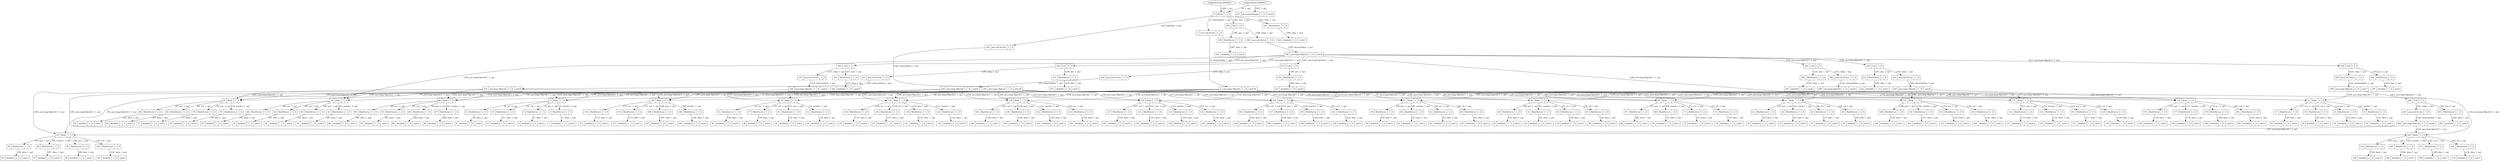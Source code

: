 digraph G {
{ rank = sink; }

"rootJavaFrame-200000-1" [shape=ellipse, label="rootJavaFrame-200000-1"];
"rootJavaFrame-200000-1" [shape=ellipse, label="rootJavaFrame-200000-1"];
"rootJavaFrame-200000-0" [shape=ellipse, label="rootJavaFrame-200000-0"];
n_0 [shape=record, label="0 | BTree | 1 | S"];
n_227 [shape=record, label="227 | java.lang.String[] | 1 | S | card-0"];
n_1 [shape=record, label="1 | java.util.Vector | 1 | S"];
n_183 [shape=record, label="183 | java.util.Vector | 1 | S"];
n_185 [shape=record, label="185 | Cell | 1 | S"];
n_225 [shape=record, label="225 | MathVector | 1 | S"];
n_2 [shape=record, label="2 | java.lang.Object[] | 1 | S | card-20"];
n_184 [shape=record, label="184 | java.lang.Object[] | 1 | S | card-20"];
n_186 [shape=record, label="186 | MathVector | 1 | S"];
n_188 [shape=record, label="188 | java.util.Vector | 1 | S"];
n_226 [shape=record, label="226 | double[] | 1 | S | card-3"];
n_3 [shape=record, label="3 | Body | 1 | S"];
n_12 [shape=record, label="12 | Body | 1 | S"];
n_21 [shape=record, label="21 | Body | 1 | S"];
n_30 [shape=record, label="30 | Body | 1 | S"];
n_39 [shape=record, label="39 | Body | 1 | S"];
n_48 [shape=record, label="48 | Body | 1 | S"];
n_57 [shape=record, label="57 | Body | 1 | S"];
n_66 [shape=record, label="66 | Body | 1 | S"];
n_75 [shape=record, label="75 | Body | 1 | S"];
n_84 [shape=record, label="84 | Body | 1 | S"];
n_93 [shape=record, label="93 | Body | 1 | S"];
n_102 [shape=record, label="102 | Body | 1 | S"];
n_111 [shape=record, label="111 | Body | 1 | S"];
n_120 [shape=record, label="120 | Body | 1 | S"];
n_129 [shape=record, label="129 | Body | 1 | S"];
n_138 [shape=record, label="138 | Body | 1 | S"];
n_147 [shape=record, label="147 | Body | 1 | S"];
n_156 [shape=record, label="156 | Body | 1 | S"];
n_165 [shape=record, label="165 | Body | 1 | S"];
n_174 [shape=record, label="174 | Body | 1 | S"];
n_187 [shape=record, label="187 | double[] | 1 | S | card-3"];
n_189 [shape=record, label="189 | java.lang.Object[] | 1 | S | card-8"];
n_4 [shape=record, label="4 | MathVector | 1 | S"];
n_6 [shape=record, label="6 | MathVector | 1 | S"];
n_8 [shape=record, label="8 | MathVector | 1 | S"];
n_10 [shape=record, label="10 | MathVector | 1 | S"];
n_13 [shape=record, label="13 | MathVector | 1 | S"];
n_15 [shape=record, label="15 | MathVector | 1 | S"];
n_17 [shape=record, label="17 | MathVector | 1 | S"];
n_19 [shape=record, label="19 | MathVector | 1 | S"];
n_22 [shape=record, label="22 | MathVector | 1 | S"];
n_24 [shape=record, label="24 | MathVector | 1 | S"];
n_26 [shape=record, label="26 | MathVector | 1 | S"];
n_28 [shape=record, label="28 | MathVector | 1 | S"];
n_31 [shape=record, label="31 | MathVector | 1 | S"];
n_33 [shape=record, label="33 | MathVector | 1 | S"];
n_35 [shape=record, label="35 | MathVector | 1 | S"];
n_37 [shape=record, label="37 | MathVector | 1 | S"];
n_40 [shape=record, label="40 | MathVector | 1 | S"];
n_42 [shape=record, label="42 | MathVector | 1 | S"];
n_44 [shape=record, label="44 | MathVector | 1 | S"];
n_46 [shape=record, label="46 | MathVector | 1 | S"];
n_49 [shape=record, label="49 | MathVector | 1 | S"];
n_51 [shape=record, label="51 | MathVector | 1 | S"];
n_53 [shape=record, label="53 | MathVector | 1 | S"];
n_55 [shape=record, label="55 | MathVector | 1 | S"];
n_58 [shape=record, label="58 | MathVector | 1 | S"];
n_60 [shape=record, label="60 | MathVector | 1 | S"];
n_62 [shape=record, label="62 | MathVector | 1 | S"];
n_64 [shape=record, label="64 | MathVector | 1 | S"];
n_67 [shape=record, label="67 | MathVector | 1 | S"];
n_69 [shape=record, label="69 | MathVector | 1 | S"];
n_71 [shape=record, label="71 | MathVector | 1 | S"];
n_73 [shape=record, label="73 | MathVector | 1 | S"];
n_76 [shape=record, label="76 | MathVector | 1 | S"];
n_78 [shape=record, label="78 | MathVector | 1 | S"];
n_80 [shape=record, label="80 | MathVector | 1 | S"];
n_82 [shape=record, label="82 | MathVector | 1 | S"];
n_85 [shape=record, label="85 | MathVector | 1 | S"];
n_87 [shape=record, label="87 | MathVector | 1 | S"];
n_89 [shape=record, label="89 | MathVector | 1 | S"];
n_91 [shape=record, label="91 | MathVector | 1 | S"];
n_94 [shape=record, label="94 | MathVector | 1 | S"];
n_96 [shape=record, label="96 | MathVector | 1 | S"];
n_98 [shape=record, label="98 | MathVector | 1 | S"];
n_100 [shape=record, label="100 | MathVector | 1 | S"];
n_103 [shape=record, label="103 | MathVector | 1 | S"];
n_105 [shape=record, label="105 | MathVector | 1 | S"];
n_107 [shape=record, label="107 | MathVector | 1 | S"];
n_109 [shape=record, label="109 | MathVector | 1 | S"];
n_112 [shape=record, label="112 | MathVector | 1 | S"];
n_114 [shape=record, label="114 | MathVector | 1 | S"];
n_116 [shape=record, label="116 | MathVector | 1 | S"];
n_118 [shape=record, label="118 | MathVector | 1 | S"];
n_121 [shape=record, label="121 | MathVector | 1 | S"];
n_123 [shape=record, label="123 | MathVector | 1 | S"];
n_125 [shape=record, label="125 | MathVector | 1 | S"];
n_127 [shape=record, label="127 | MathVector | 1 | S"];
n_130 [shape=record, label="130 | MathVector | 1 | S"];
n_132 [shape=record, label="132 | MathVector | 1 | S"];
n_134 [shape=record, label="134 | MathVector | 1 | S"];
n_136 [shape=record, label="136 | MathVector | 1 | S"];
n_139 [shape=record, label="139 | MathVector | 1 | S"];
n_141 [shape=record, label="141 | MathVector | 1 | S"];
n_143 [shape=record, label="143 | MathVector | 1 | S"];
n_145 [shape=record, label="145 | MathVector | 1 | S"];
n_148 [shape=record, label="148 | MathVector | 1 | S"];
n_150 [shape=record, label="150 | MathVector | 1 | S"];
n_152 [shape=record, label="152 | MathVector | 1 | S"];
n_154 [shape=record, label="154 | MathVector | 1 | S"];
n_157 [shape=record, label="157 | MathVector | 1 | S"];
n_159 [shape=record, label="159 | MathVector | 1 | S"];
n_161 [shape=record, label="161 | MathVector | 1 | S"];
n_163 [shape=record, label="163 | MathVector | 1 | S"];
n_166 [shape=record, label="166 | MathVector | 1 | S"];
n_168 [shape=record, label="168 | MathVector | 1 | S"];
n_170 [shape=record, label="170 | MathVector | 1 | S"];
n_172 [shape=record, label="172 | MathVector | 1 | S"];
n_175 [shape=record, label="175 | MathVector | 1 | S"];
n_177 [shape=record, label="177 | MathVector | 1 | S"];
n_179 [shape=record, label="179 | MathVector | 1 | S"];
n_181 [shape=record, label="181 | MathVector | 1 | S"];
n_190 [shape=record, label="190 | Cell | 1 | S"];
n_195 [shape=record, label="195 | Cell | 1 | S"];
n_205 [shape=record, label="205 | Cell | 1 | S"];
n_210 [shape=record, label="210 | Cell | 1 | S"];
n_215 [shape=record, label="215 | Cell | 1 | S"];
n_220 [shape=record, label="220 | Cell | 1 | S"];
n_5 [shape=record, label="5 | double[] | 1 | S | card-3"];
n_7 [shape=record, label="7 | double[] | 1 | S | card-3"];
n_9 [shape=record, label="9 | double[] | 1 | S | card-3"];
n_11 [shape=record, label="11 | double[] | 1 | S | card-3"];
n_14 [shape=record, label="14 | double[] | 1 | S | card-3"];
n_16 [shape=record, label="16 | double[] | 1 | S | card-3"];
n_18 [shape=record, label="18 | double[] | 1 | S | card-3"];
n_20 [shape=record, label="20 | double[] | 1 | S | card-3"];
n_23 [shape=record, label="23 | double[] | 1 | S | card-3"];
n_25 [shape=record, label="25 | double[] | 1 | S | card-3"];
n_27 [shape=record, label="27 | double[] | 1 | S | card-3"];
n_29 [shape=record, label="29 | double[] | 1 | S | card-3"];
n_32 [shape=record, label="32 | double[] | 1 | S | card-3"];
n_34 [shape=record, label="34 | double[] | 1 | S | card-3"];
n_36 [shape=record, label="36 | double[] | 1 | S | card-3"];
n_38 [shape=record, label="38 | double[] | 1 | S | card-3"];
n_41 [shape=record, label="41 | double[] | 1 | S | card-3"];
n_43 [shape=record, label="43 | double[] | 1 | S | card-3"];
n_45 [shape=record, label="45 | double[] | 1 | S | card-3"];
n_47 [shape=record, label="47 | double[] | 1 | S | card-3"];
n_50 [shape=record, label="50 | double[] | 1 | S | card-3"];
n_52 [shape=record, label="52 | double[] | 1 | S | card-3"];
n_54 [shape=record, label="54 | double[] | 1 | S | card-3"];
n_56 [shape=record, label="56 | double[] | 1 | S | card-3"];
n_59 [shape=record, label="59 | double[] | 1 | S | card-3"];
n_61 [shape=record, label="61 | double[] | 1 | S | card-3"];
n_63 [shape=record, label="63 | double[] | 1 | S | card-3"];
n_65 [shape=record, label="65 | double[] | 1 | S | card-3"];
n_68 [shape=record, label="68 | double[] | 1 | S | card-3"];
n_70 [shape=record, label="70 | double[] | 1 | S | card-3"];
n_72 [shape=record, label="72 | double[] | 1 | S | card-3"];
n_74 [shape=record, label="74 | double[] | 1 | S | card-3"];
n_77 [shape=record, label="77 | double[] | 1 | S | card-3"];
n_79 [shape=record, label="79 | double[] | 1 | S | card-3"];
n_81 [shape=record, label="81 | double[] | 1 | S | card-3"];
n_83 [shape=record, label="83 | double[] | 1 | S | card-3"];
n_86 [shape=record, label="86 | double[] | 1 | S | card-3"];
n_88 [shape=record, label="88 | double[] | 1 | S | card-3"];
n_90 [shape=record, label="90 | double[] | 1 | S | card-3"];
n_92 [shape=record, label="92 | double[] | 1 | S | card-3"];
n_95 [shape=record, label="95 | double[] | 1 | S | card-3"];
n_97 [shape=record, label="97 | double[] | 1 | S | card-3"];
n_99 [shape=record, label="99 | double[] | 1 | S | card-3"];
n_101 [shape=record, label="101 | double[] | 1 | S | card-3"];
n_104 [shape=record, label="104 | double[] | 1 | S | card-3"];
n_106 [shape=record, label="106 | double[] | 1 | S | card-3"];
n_108 [shape=record, label="108 | double[] | 1 | S | card-3"];
n_110 [shape=record, label="110 | double[] | 1 | S | card-3"];
n_113 [shape=record, label="113 | double[] | 1 | S | card-3"];
n_115 [shape=record, label="115 | double[] | 1 | S | card-3"];
n_117 [shape=record, label="117 | double[] | 1 | S | card-3"];
n_119 [shape=record, label="119 | double[] | 1 | S | card-3"];
n_122 [shape=record, label="122 | double[] | 1 | S | card-3"];
n_124 [shape=record, label="124 | double[] | 1 | S | card-3"];
n_126 [shape=record, label="126 | double[] | 1 | S | card-3"];
n_128 [shape=record, label="128 | double[] | 1 | S | card-3"];
n_131 [shape=record, label="131 | double[] | 1 | S | card-3"];
n_133 [shape=record, label="133 | double[] | 1 | S | card-3"];
n_135 [shape=record, label="135 | double[] | 1 | S | card-3"];
n_137 [shape=record, label="137 | double[] | 1 | S | card-3"];
n_140 [shape=record, label="140 | double[] | 1 | S | card-3"];
n_142 [shape=record, label="142 | double[] | 1 | S | card-3"];
n_144 [shape=record, label="144 | double[] | 1 | S | card-3"];
n_146 [shape=record, label="146 | double[] | 1 | S | card-3"];
n_149 [shape=record, label="149 | double[] | 1 | S | card-3"];
n_151 [shape=record, label="151 | double[] | 1 | S | card-3"];
n_153 [shape=record, label="153 | double[] | 1 | S | card-3"];
n_155 [shape=record, label="155 | double[] | 1 | S | card-3"];
n_158 [shape=record, label="158 | double[] | 1 | S | card-3"];
n_160 [shape=record, label="160 | double[] | 1 | S | card-3"];
n_162 [shape=record, label="162 | double[] | 1 | S | card-3"];
n_164 [shape=record, label="164 | double[] | 1 | S | card-3"];
n_167 [shape=record, label="167 | double[] | 1 | S | card-3"];
n_169 [shape=record, label="169 | double[] | 1 | S | card-3"];
n_171 [shape=record, label="171 | double[] | 1 | S | card-3"];
n_173 [shape=record, label="173 | double[] | 1 | S | card-3"];
n_176 [shape=record, label="176 | double[] | 1 | S | card-3"];
n_178 [shape=record, label="178 | double[] | 1 | S | card-3"];
n_180 [shape=record, label="180 | double[] | 1 | S | card-3"];
n_182 [shape=record, label="182 | double[] | 1 | S | card-3"];
n_191 [shape=record, label="191 | MathVector | 1 | S"];
n_193 [shape=record, label="193 | java.util.Vector | 1 | S"];
n_196 [shape=record, label="196 | MathVector | 1 | S"];
n_198 [shape=record, label="198 | java.util.Vector | 1 | S"];
n_206 [shape=record, label="206 | MathVector | 1 | S"];
n_208 [shape=record, label="208 | java.util.Vector | 1 | S"];
n_211 [shape=record, label="211 | MathVector | 1 | S"];
n_213 [shape=record, label="213 | java.util.Vector | 1 | S"];
n_216 [shape=record, label="216 | MathVector | 1 | S"];
n_218 [shape=record, label="218 | java.util.Vector | 1 | S"];
n_221 [shape=record, label="221 | MathVector | 1 | S"];
n_223 [shape=record, label="223 | java.util.Vector | 1 | S"];
n_192 [shape=record, label="192 | double[] | 1 | S | card-3"];
n_194 [shape=record, label="194 | java.lang.Object[] | 1 | S | card-4"];
n_197 [shape=record, label="197 | double[] | 1 | S | card-3"];
n_199 [shape=record, label="199 | java.lang.Object[] | 1 | S | card-7"];
n_207 [shape=record, label="207 | double[] | 1 | S | card-3"];
n_209 [shape=record, label="209 | java.lang.Object[] | 1 | S | card-4"];
n_212 [shape=record, label="212 | double[] | 1 | S | card-3"];
n_214 [shape=record, label="214 | java.lang.Object[] | 1 | S | card-8"];
n_217 [shape=record, label="217 | double[] | 1 | S | card-3"];
n_219 [shape=record, label="219 | java.lang.Object[] | 1 | S | card-8"];
n_222 [shape=record, label="222 | double[] | 1 | S | card-3"];
n_224 [shape=record, label="224 | java.lang.Object[] | 1 | S | card-8"];
n_200 [shape=record, label="200 | Cell | 1 | S"];
n_201 [shape=record, label="201 | MathVector | 1 | S"];
n_203 [shape=record, label="203 | java.util.Vector | 1 | S"];
n_202 [shape=record, label="202 | double[] | 1 | S | card-3"];
n_204 [shape=record, label="204 | java.lang.Object[] | 1 | S | card-8"];
"rootJavaFrame-200000-1" -> n_0 [style=solid, label="{0, 1, np}"];
"rootJavaFrame-200000-1" -> n_227 [style=solid, label="{267, 1, np}"];
"rootJavaFrame-200000-0" -> n_0 [style=solid, label="{268, 1, np}"];
n_0 -> n_1 [style=solid, label="{1, bodyTabRev, 1, np}"];
n_0 -> n_183 [style=solid, label="{183, bodyTab, 1, np}"];
n_0 -> n_185 [style=solid, label="{205, root, 1, np}"];
n_0 -> n_225 [style=solid, label="{265, rmin, 1, np}"];
n_1 -> n_2 [style=solid, label="{2, elementData, 1, np}"];
n_183 -> n_184 [style=solid, label="{184, elementData, 1, np}"];
n_185 -> n_186 [style=solid, label="{206, pos, 1, np}"];
n_185 -> n_188 [style=solid, label="{208, subp, 1, np}"];
n_225 -> n_226 [style=solid, label="{266, data, 1, np}"];
n_2 -> n_3 [style=solid, label="{3, java.lang.Object[]-?, 1, np}"];
n_2 -> n_12 [style=solid, label="{12, java.lang.Object[]-?, 1, np}"];
n_2 -> n_21 [style=solid, label="{21, java.lang.Object[]-?, 1, np}"];
n_2 -> n_30 [style=solid, label="{30, java.lang.Object[]-?, 1, np}"];
n_2 -> n_39 [style=solid, label="{39, java.lang.Object[]-?, 1, np}"];
n_2 -> n_48 [style=solid, label="{48, java.lang.Object[]-?, 1, np}"];
n_2 -> n_57 [style=solid, label="{57, java.lang.Object[]-?, 1, np}"];
n_2 -> n_66 [style=solid, label="{66, java.lang.Object[]-?, 1, np}"];
n_2 -> n_75 [style=solid, label="{75, java.lang.Object[]-?, 1, np}"];
n_2 -> n_84 [style=solid, label="{84, java.lang.Object[]-?, 1, np}"];
n_2 -> n_93 [style=solid, label="{93, java.lang.Object[]-?, 1, np}"];
n_2 -> n_102 [style=solid, label="{102, java.lang.Object[]-?, 1, np}"];
n_2 -> n_111 [style=solid, label="{111, java.lang.Object[]-?, 1, np}"];
n_2 -> n_120 [style=solid, label="{120, java.lang.Object[]-?, 1, np}"];
n_2 -> n_129 [style=solid, label="{129, java.lang.Object[]-?, 1, np}"];
n_2 -> n_138 [style=solid, label="{138, java.lang.Object[]-?, 1, np}"];
n_2 -> n_147 [style=solid, label="{147, java.lang.Object[]-?, 1, np}"];
n_2 -> n_156 [style=solid, label="{156, java.lang.Object[]-?, 1, np}"];
n_2 -> n_165 [style=solid, label="{165, java.lang.Object[]-?, 1, np}"];
n_2 -> n_174 [style=solid, label="{174, java.lang.Object[]-?, 1, np}"];
n_184 -> n_3 [style=solid, label="{185, java.lang.Object[]-?, 1, np}"];
n_184 -> n_12 [style=solid, label="{186, java.lang.Object[]-?, 1, np}"];
n_184 -> n_21 [style=solid, label="{187, java.lang.Object[]-?, 1, np}"];
n_184 -> n_30 [style=solid, label="{188, java.lang.Object[]-?, 1, np}"];
n_184 -> n_39 [style=solid, label="{189, java.lang.Object[]-?, 1, np}"];
n_184 -> n_48 [style=solid, label="{190, java.lang.Object[]-?, 1, np}"];
n_184 -> n_57 [style=solid, label="{191, java.lang.Object[]-?, 1, np}"];
n_184 -> n_66 [style=solid, label="{192, java.lang.Object[]-?, 1, np}"];
n_184 -> n_75 [style=solid, label="{193, java.lang.Object[]-?, 1, np}"];
n_184 -> n_84 [style=solid, label="{194, java.lang.Object[]-?, 1, np}"];
n_184 -> n_93 [style=solid, label="{195, java.lang.Object[]-?, 1, np}"];
n_184 -> n_102 [style=solid, label="{196, java.lang.Object[]-?, 1, np}"];
n_184 -> n_111 [style=solid, label="{197, java.lang.Object[]-?, 1, np}"];
n_184 -> n_120 [style=solid, label="{198, java.lang.Object[]-?, 1, np}"];
n_184 -> n_129 [style=solid, label="{199, java.lang.Object[]-?, 1, np}"];
n_184 -> n_138 [style=solid, label="{200, java.lang.Object[]-?, 1, np}"];
n_184 -> n_147 [style=solid, label="{201, java.lang.Object[]-?, 1, np}"];
n_184 -> n_156 [style=solid, label="{202, java.lang.Object[]-?, 1, np}"];
n_184 -> n_165 [style=solid, label="{203, java.lang.Object[]-?, 1, np}"];
n_184 -> n_174 [style=solid, label="{204, java.lang.Object[]-?, 1, np}"];
n_186 -> n_187 [style=solid, label="{207, data, 1, np}"];
n_188 -> n_189 [style=solid, label="{209, elementData, 1, np}"];
n_3 -> n_4 [style=solid, label="{4, pos, 1, np}"];
n_3 -> n_6 [style=solid, label="{6, newAcc, 1, np}"];
n_3 -> n_8 [style=solid, label="{8, acc, 1, np}"];
n_3 -> n_10 [style=solid, label="{10, vel, 1, np}"];
n_12 -> n_13 [style=solid, label="{13, pos, 1, np}"];
n_12 -> n_15 [style=solid, label="{15, newAcc, 1, np}"];
n_12 -> n_17 [style=solid, label="{17, acc, 1, np}"];
n_12 -> n_19 [style=solid, label="{19, vel, 1, np}"];
n_21 -> n_22 [style=solid, label="{22, pos, 1, np}"];
n_21 -> n_24 [style=solid, label="{24, newAcc, 1, np}"];
n_21 -> n_26 [style=solid, label="{26, acc, 1, np}"];
n_21 -> n_28 [style=solid, label="{28, vel, 1, np}"];
n_30 -> n_31 [style=solid, label="{31, pos, 1, np}"];
n_30 -> n_33 [style=solid, label="{33, newAcc, 1, np}"];
n_30 -> n_35 [style=solid, label="{35, acc, 1, np}"];
n_30 -> n_37 [style=solid, label="{37, vel, 1, np}"];
n_39 -> n_40 [style=solid, label="{40, pos, 1, np}"];
n_39 -> n_42 [style=solid, label="{42, newAcc, 1, np}"];
n_39 -> n_44 [style=solid, label="{44, acc, 1, np}"];
n_39 -> n_46 [style=solid, label="{46, vel, 1, np}"];
n_48 -> n_49 [style=solid, label="{49, pos, 1, np}"];
n_48 -> n_51 [style=solid, label="{51, newAcc, 1, np}"];
n_48 -> n_53 [style=solid, label="{53, acc, 1, np}"];
n_48 -> n_55 [style=solid, label="{55, vel, 1, np}"];
n_57 -> n_58 [style=solid, label="{58, pos, 1, np}"];
n_57 -> n_60 [style=solid, label="{60, newAcc, 1, np}"];
n_57 -> n_62 [style=solid, label="{62, acc, 1, np}"];
n_57 -> n_64 [style=solid, label="{64, vel, 1, np}"];
n_66 -> n_67 [style=solid, label="{67, pos, 1, np}"];
n_66 -> n_69 [style=solid, label="{69, newAcc, 1, np}"];
n_66 -> n_71 [style=solid, label="{71, acc, 1, np}"];
n_66 -> n_73 [style=solid, label="{73, vel, 1, np}"];
n_75 -> n_76 [style=solid, label="{76, pos, 1, np}"];
n_75 -> n_78 [style=solid, label="{78, newAcc, 1, np}"];
n_75 -> n_80 [style=solid, label="{80, acc, 1, np}"];
n_75 -> n_82 [style=solid, label="{82, vel, 1, np}"];
n_84 -> n_85 [style=solid, label="{85, pos, 1, np}"];
n_84 -> n_87 [style=solid, label="{87, newAcc, 1, np}"];
n_84 -> n_89 [style=solid, label="{89, acc, 1, np}"];
n_84 -> n_91 [style=solid, label="{91, vel, 1, np}"];
n_93 -> n_94 [style=solid, label="{94, pos, 1, np}"];
n_93 -> n_96 [style=solid, label="{96, newAcc, 1, np}"];
n_93 -> n_98 [style=solid, label="{98, acc, 1, np}"];
n_93 -> n_100 [style=solid, label="{100, vel, 1, np}"];
n_102 -> n_103 [style=solid, label="{103, pos, 1, np}"];
n_102 -> n_105 [style=solid, label="{105, newAcc, 1, np}"];
n_102 -> n_107 [style=solid, label="{107, acc, 1, np}"];
n_102 -> n_109 [style=solid, label="{109, vel, 1, np}"];
n_111 -> n_112 [style=solid, label="{112, pos, 1, np}"];
n_111 -> n_114 [style=solid, label="{114, newAcc, 1, np}"];
n_111 -> n_116 [style=solid, label="{116, acc, 1, np}"];
n_111 -> n_118 [style=solid, label="{118, vel, 1, np}"];
n_120 -> n_121 [style=solid, label="{121, pos, 1, np}"];
n_120 -> n_123 [style=solid, label="{123, newAcc, 1, np}"];
n_120 -> n_125 [style=solid, label="{125, acc, 1, np}"];
n_120 -> n_127 [style=solid, label="{127, vel, 1, np}"];
n_129 -> n_130 [style=solid, label="{130, pos, 1, np}"];
n_129 -> n_132 [style=solid, label="{132, newAcc, 1, np}"];
n_129 -> n_134 [style=solid, label="{134, acc, 1, np}"];
n_129 -> n_136 [style=solid, label="{136, vel, 1, np}"];
n_138 -> n_139 [style=solid, label="{139, pos, 1, np}"];
n_138 -> n_141 [style=solid, label="{141, newAcc, 1, np}"];
n_138 -> n_143 [style=solid, label="{143, acc, 1, np}"];
n_138 -> n_145 [style=solid, label="{145, vel, 1, np}"];
n_147 -> n_148 [style=solid, label="{148, pos, 1, np}"];
n_147 -> n_150 [style=solid, label="{150, newAcc, 1, np}"];
n_147 -> n_152 [style=solid, label="{152, acc, 1, np}"];
n_147 -> n_154 [style=solid, label="{154, vel, 1, np}"];
n_156 -> n_157 [style=solid, label="{157, pos, 1, np}"];
n_156 -> n_159 [style=solid, label="{159, newAcc, 1, np}"];
n_156 -> n_161 [style=solid, label="{161, acc, 1, np}"];
n_156 -> n_163 [style=solid, label="{163, vel, 1, np}"];
n_165 -> n_166 [style=solid, label="{166, pos, 1, np}"];
n_165 -> n_168 [style=solid, label="{168, newAcc, 1, np}"];
n_165 -> n_170 [style=solid, label="{170, acc, 1, np}"];
n_165 -> n_172 [style=solid, label="{172, vel, 1, np}"];
n_174 -> n_175 [style=solid, label="{175, pos, 1, np}"];
n_174 -> n_177 [style=solid, label="{177, newAcc, 1, np}"];
n_174 -> n_179 [style=solid, label="{179, acc, 1, np}"];
n_174 -> n_181 [style=solid, label="{181, vel, 1, np}"];
n_189 -> n_190 [style=solid, label="{210, java.lang.Object[]-?, 1, np}"];
n_189 -> n_195 [style=solid, label="{217, java.lang.Object[]-?, 1, np}"];
n_189 -> n_205 [style=solid, label="{230, java.lang.Object[]-?, 1, np}"];
n_189 -> n_210 [style=solid, label="{237, java.lang.Object[]-?, 1, np}"];
n_189 -> n_39 [style=solid, label="{245, java.lang.Object[]-?, 1, np}"];
n_189 -> n_21 [style=solid, label="{246, java.lang.Object[]-?, 1, np}"];
n_189 -> n_215 [style=solid, label="{247, java.lang.Object[]-?, 1, np}"];
n_189 -> n_220 [style=solid, label="{256, java.lang.Object[]-?, 1, np}"];
n_4 -> n_5 [style=solid, label="{5, data, 1, np}"];
n_6 -> n_7 [style=solid, label="{7, data, 1, np}"];
n_8 -> n_9 [style=solid, label="{9, data, 1, np}"];
n_10 -> n_11 [style=solid, label="{11, data, 1, np}"];
n_13 -> n_14 [style=solid, label="{14, data, 1, np}"];
n_15 -> n_16 [style=solid, label="{16, data, 1, np}"];
n_17 -> n_18 [style=solid, label="{18, data, 1, np}"];
n_19 -> n_20 [style=solid, label="{20, data, 1, np}"];
n_22 -> n_23 [style=solid, label="{23, data, 1, np}"];
n_24 -> n_25 [style=solid, label="{25, data, 1, np}"];
n_26 -> n_27 [style=solid, label="{27, data, 1, np}"];
n_28 -> n_29 [style=solid, label="{29, data, 1, np}"];
n_31 -> n_32 [style=solid, label="{32, data, 1, np}"];
n_33 -> n_34 [style=solid, label="{34, data, 1, np}"];
n_35 -> n_36 [style=solid, label="{36, data, 1, np}"];
n_37 -> n_38 [style=solid, label="{38, data, 1, np}"];
n_40 -> n_41 [style=solid, label="{41, data, 1, np}"];
n_42 -> n_43 [style=solid, label="{43, data, 1, np}"];
n_44 -> n_45 [style=solid, label="{45, data, 1, np}"];
n_46 -> n_47 [style=solid, label="{47, data, 1, np}"];
n_49 -> n_50 [style=solid, label="{50, data, 1, np}"];
n_51 -> n_52 [style=solid, label="{52, data, 1, np}"];
n_53 -> n_54 [style=solid, label="{54, data, 1, np}"];
n_55 -> n_56 [style=solid, label="{56, data, 1, np}"];
n_58 -> n_59 [style=solid, label="{59, data, 1, np}"];
n_60 -> n_61 [style=solid, label="{61, data, 1, np}"];
n_62 -> n_63 [style=solid, label="{63, data, 1, np}"];
n_64 -> n_65 [style=solid, label="{65, data, 1, np}"];
n_67 -> n_68 [style=solid, label="{68, data, 1, np}"];
n_69 -> n_70 [style=solid, label="{70, data, 1, np}"];
n_71 -> n_72 [style=solid, label="{72, data, 1, np}"];
n_73 -> n_74 [style=solid, label="{74, data, 1, np}"];
n_76 -> n_77 [style=solid, label="{77, data, 1, np}"];
n_78 -> n_79 [style=solid, label="{79, data, 1, np}"];
n_80 -> n_81 [style=solid, label="{81, data, 1, np}"];
n_82 -> n_83 [style=solid, label="{83, data, 1, np}"];
n_85 -> n_86 [style=solid, label="{86, data, 1, np}"];
n_87 -> n_88 [style=solid, label="{88, data, 1, np}"];
n_89 -> n_90 [style=solid, label="{90, data, 1, np}"];
n_91 -> n_92 [style=solid, label="{92, data, 1, np}"];
n_94 -> n_95 [style=solid, label="{95, data, 1, np}"];
n_96 -> n_97 [style=solid, label="{97, data, 1, np}"];
n_98 -> n_99 [style=solid, label="{99, data, 1, np}"];
n_100 -> n_101 [style=solid, label="{101, data, 1, np}"];
n_103 -> n_104 [style=solid, label="{104, data, 1, np}"];
n_105 -> n_106 [style=solid, label="{106, data, 1, np}"];
n_107 -> n_108 [style=solid, label="{108, data, 1, np}"];
n_109 -> n_110 [style=solid, label="{110, data, 1, np}"];
n_112 -> n_113 [style=solid, label="{113, data, 1, np}"];
n_114 -> n_115 [style=solid, label="{115, data, 1, np}"];
n_116 -> n_117 [style=solid, label="{117, data, 1, np}"];
n_118 -> n_119 [style=solid, label="{119, data, 1, np}"];
n_121 -> n_122 [style=solid, label="{122, data, 1, np}"];
n_123 -> n_124 [style=solid, label="{124, data, 1, np}"];
n_125 -> n_126 [style=solid, label="{126, data, 1, np}"];
n_127 -> n_128 [style=solid, label="{128, data, 1, np}"];
n_130 -> n_131 [style=solid, label="{131, data, 1, np}"];
n_132 -> n_133 [style=solid, label="{133, data, 1, np}"];
n_134 -> n_135 [style=solid, label="{135, data, 1, np}"];
n_136 -> n_137 [style=solid, label="{137, data, 1, np}"];
n_139 -> n_140 [style=solid, label="{140, data, 1, np}"];
n_141 -> n_142 [style=solid, label="{142, data, 1, np}"];
n_143 -> n_144 [style=solid, label="{144, data, 1, np}"];
n_145 -> n_146 [style=solid, label="{146, data, 1, np}"];
n_148 -> n_149 [style=solid, label="{149, data, 1, np}"];
n_150 -> n_151 [style=solid, label="{151, data, 1, np}"];
n_152 -> n_153 [style=solid, label="{153, data, 1, np}"];
n_154 -> n_155 [style=solid, label="{155, data, 1, np}"];
n_157 -> n_158 [style=solid, label="{158, data, 1, np}"];
n_159 -> n_160 [style=solid, label="{160, data, 1, np}"];
n_161 -> n_162 [style=solid, label="{162, data, 1, np}"];
n_163 -> n_164 [style=solid, label="{164, data, 1, np}"];
n_166 -> n_167 [style=solid, label="{167, data, 1, np}"];
n_168 -> n_169 [style=solid, label="{169, data, 1, np}"];
n_170 -> n_171 [style=solid, label="{171, data, 1, np}"];
n_172 -> n_173 [style=solid, label="{173, data, 1, np}"];
n_175 -> n_176 [style=solid, label="{176, data, 1, np}"];
n_177 -> n_178 [style=solid, label="{178, data, 1, np}"];
n_179 -> n_180 [style=solid, label="{180, data, 1, np}"];
n_181 -> n_182 [style=solid, label="{182, data, 1, np}"];
n_190 -> n_191 [style=solid, label="{211, pos, 1, np}"];
n_190 -> n_193 [style=solid, label="{213, subp, 1, np}"];
n_195 -> n_196 [style=solid, label="{218, pos, 1, np}"];
n_195 -> n_198 [style=solid, label="{220, subp, 1, np}"];
n_205 -> n_206 [style=solid, label="{231, pos, 1, np}"];
n_205 -> n_208 [style=solid, label="{233, subp, 1, np}"];
n_210 -> n_211 [style=solid, label="{238, pos, 1, np}"];
n_210 -> n_213 [style=solid, label="{240, subp, 1, np}"];
n_215 -> n_216 [style=solid, label="{248, pos, 1, np}"];
n_215 -> n_218 [style=solid, label="{250, subp, 1, np}"];
n_220 -> n_221 [style=solid, label="{257, pos, 1, np}"];
n_220 -> n_223 [style=solid, label="{259, subp, 1, np}"];
n_191 -> n_192 [style=solid, label="{212, data, 1, np}"];
n_193 -> n_194 [style=solid, label="{214, elementData, 1, np}"];
n_196 -> n_197 [style=solid, label="{219, data, 1, np}"];
n_198 -> n_199 [style=solid, label="{221, elementData, 1, np}"];
n_206 -> n_207 [style=solid, label="{232, data, 1, np}"];
n_208 -> n_209 [style=solid, label="{234, elementData, 1, np}"];
n_211 -> n_212 [style=solid, label="{239, data, 1, np}"];
n_213 -> n_214 [style=solid, label="{241, elementData, 1, np}"];
n_216 -> n_217 [style=solid, label="{249, data, 1, np}"];
n_218 -> n_219 [style=solid, label="{251, elementData, 1, np}"];
n_221 -> n_222 [style=solid, label="{258, data, 1, np}"];
n_223 -> n_224 [style=solid, label="{260, elementData, 1, np}"];
n_194 -> n_30 [style=solid, label="{215, java.lang.Object[]-?, 1, np}"];
n_194 -> n_120 [style=solid, label="{216, java.lang.Object[]-?, 1, np}"];
n_199 -> n_200 [style=solid, label="{222, java.lang.Object[]-?, 1, np}"];
n_199 -> n_12 [style=solid, label="{229, java.lang.Object[]-?, 1, np}"];
n_209 -> n_111 [style=solid, label="{235, java.lang.Object[]-?, 1, np}"];
n_209 -> n_48 [style=solid, label="{236, java.lang.Object[]-?, 1, np}"];
n_214 -> n_165 [style=solid, label="{242, java.lang.Object[]-?, 1, np}"];
n_214 -> n_75 [style=solid, label="{243, java.lang.Object[]-?, 1, np}"];
n_214 -> n_84 [style=solid, label="{244, java.lang.Object[]-?, 1, np}"];
n_219 -> n_3 [style=solid, label="{252, java.lang.Object[]-?, 1, np}"];
n_219 -> n_156 [style=solid, label="{253, java.lang.Object[]-?, 1, np}"];
n_219 -> n_138 [style=solid, label="{254, java.lang.Object[]-?, 1, np}"];
n_219 -> n_129 [style=solid, label="{255, java.lang.Object[]-?, 1, np}"];
n_224 -> n_57 [style=solid, label="{261, java.lang.Object[]-?, 1, np}"];
n_224 -> n_147 [style=solid, label="{262, java.lang.Object[]-?, 1, np}"];
n_224 -> n_174 [style=solid, label="{263, java.lang.Object[]-?, 1, np}"];
n_224 -> n_66 [style=solid, label="{264, java.lang.Object[]-?, 1, np}"];
n_200 -> n_201 [style=solid, label="{223, pos, 1, np}"];
n_200 -> n_203 [style=solid, label="{225, subp, 1, np}"];
n_201 -> n_202 [style=solid, label="{224, data, 1, np}"];
n_203 -> n_204 [style=solid, label="{226, elementData, 1, np}"];
n_204 -> n_93 [style=solid, label="{227, java.lang.Object[]-?, 1, np}"];
n_204 -> n_102 [style=solid, label="{228, java.lang.Object[]-?, 1, np}"];
}
